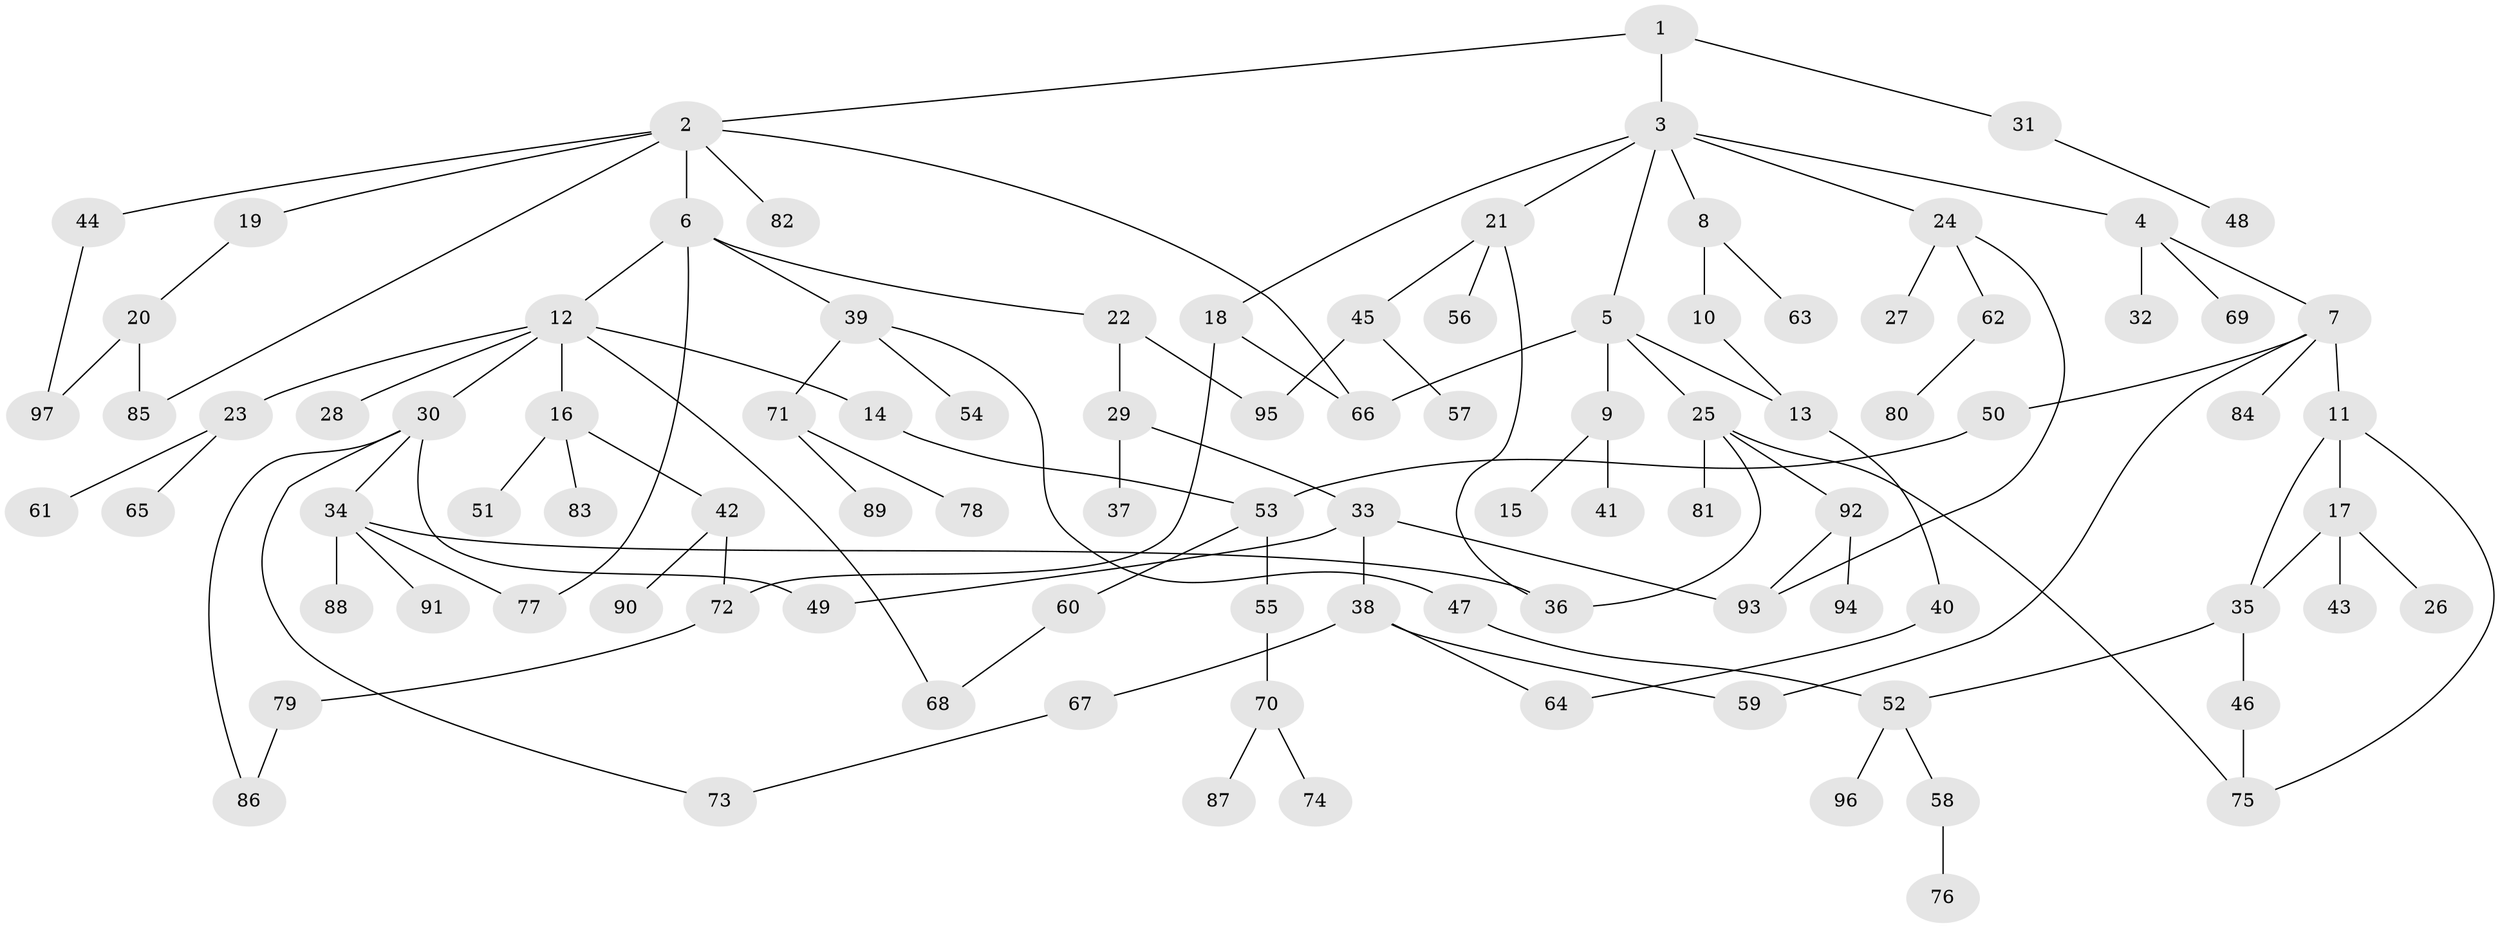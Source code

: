 // Generated by graph-tools (version 1.1) at 2025/01/03/09/25 03:01:08]
// undirected, 97 vertices, 119 edges
graph export_dot {
graph [start="1"]
  node [color=gray90,style=filled];
  1;
  2;
  3;
  4;
  5;
  6;
  7;
  8;
  9;
  10;
  11;
  12;
  13;
  14;
  15;
  16;
  17;
  18;
  19;
  20;
  21;
  22;
  23;
  24;
  25;
  26;
  27;
  28;
  29;
  30;
  31;
  32;
  33;
  34;
  35;
  36;
  37;
  38;
  39;
  40;
  41;
  42;
  43;
  44;
  45;
  46;
  47;
  48;
  49;
  50;
  51;
  52;
  53;
  54;
  55;
  56;
  57;
  58;
  59;
  60;
  61;
  62;
  63;
  64;
  65;
  66;
  67;
  68;
  69;
  70;
  71;
  72;
  73;
  74;
  75;
  76;
  77;
  78;
  79;
  80;
  81;
  82;
  83;
  84;
  85;
  86;
  87;
  88;
  89;
  90;
  91;
  92;
  93;
  94;
  95;
  96;
  97;
  1 -- 2;
  1 -- 3;
  1 -- 31;
  2 -- 6;
  2 -- 19;
  2 -- 44;
  2 -- 66;
  2 -- 82;
  2 -- 85;
  3 -- 4;
  3 -- 5;
  3 -- 8;
  3 -- 18;
  3 -- 21;
  3 -- 24;
  4 -- 7;
  4 -- 32;
  4 -- 69;
  5 -- 9;
  5 -- 13;
  5 -- 25;
  5 -- 66;
  6 -- 12;
  6 -- 22;
  6 -- 39;
  6 -- 77;
  7 -- 11;
  7 -- 50;
  7 -- 84;
  7 -- 59;
  8 -- 10;
  8 -- 63;
  9 -- 15;
  9 -- 41;
  10 -- 13;
  11 -- 17;
  11 -- 35;
  11 -- 75;
  12 -- 14;
  12 -- 16;
  12 -- 23;
  12 -- 28;
  12 -- 30;
  12 -- 68;
  13 -- 40;
  14 -- 53;
  16 -- 42;
  16 -- 51;
  16 -- 83;
  17 -- 26;
  17 -- 43;
  17 -- 35;
  18 -- 72;
  18 -- 66;
  19 -- 20;
  20 -- 97;
  20 -- 85;
  21 -- 45;
  21 -- 56;
  21 -- 36;
  22 -- 29;
  22 -- 95;
  23 -- 61;
  23 -- 65;
  24 -- 27;
  24 -- 62;
  24 -- 93;
  25 -- 75;
  25 -- 81;
  25 -- 92;
  25 -- 36;
  29 -- 33;
  29 -- 37;
  30 -- 34;
  30 -- 86;
  30 -- 73;
  30 -- 49;
  31 -- 48;
  33 -- 38;
  33 -- 49;
  33 -- 93;
  34 -- 36;
  34 -- 77;
  34 -- 88;
  34 -- 91;
  35 -- 46;
  35 -- 52;
  38 -- 59;
  38 -- 64;
  38 -- 67;
  39 -- 47;
  39 -- 54;
  39 -- 71;
  40 -- 64;
  42 -- 90;
  42 -- 72;
  44 -- 97;
  45 -- 57;
  45 -- 95;
  46 -- 75;
  47 -- 52;
  50 -- 53;
  52 -- 58;
  52 -- 96;
  53 -- 55;
  53 -- 60;
  55 -- 70;
  58 -- 76;
  60 -- 68;
  62 -- 80;
  67 -- 73;
  70 -- 74;
  70 -- 87;
  71 -- 78;
  71 -- 89;
  72 -- 79;
  79 -- 86;
  92 -- 93;
  92 -- 94;
}
